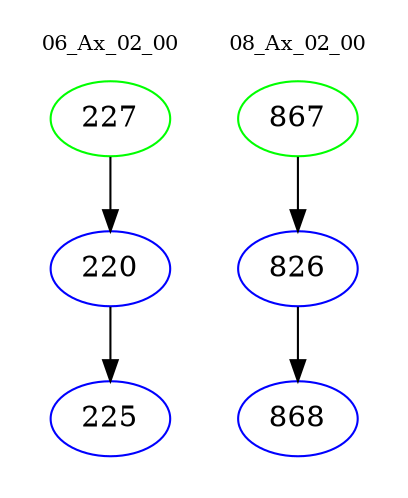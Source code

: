 digraph{
subgraph cluster_0 {
color = white
label = "06_Ax_02_00";
fontsize=10;
T0_227 [label="227", color="green"]
T0_227 -> T0_220 [color="black"]
T0_220 [label="220", color="blue"]
T0_220 -> T0_225 [color="black"]
T0_225 [label="225", color="blue"]
}
subgraph cluster_1 {
color = white
label = "08_Ax_02_00";
fontsize=10;
T1_867 [label="867", color="green"]
T1_867 -> T1_826 [color="black"]
T1_826 [label="826", color="blue"]
T1_826 -> T1_868 [color="black"]
T1_868 [label="868", color="blue"]
}
}
